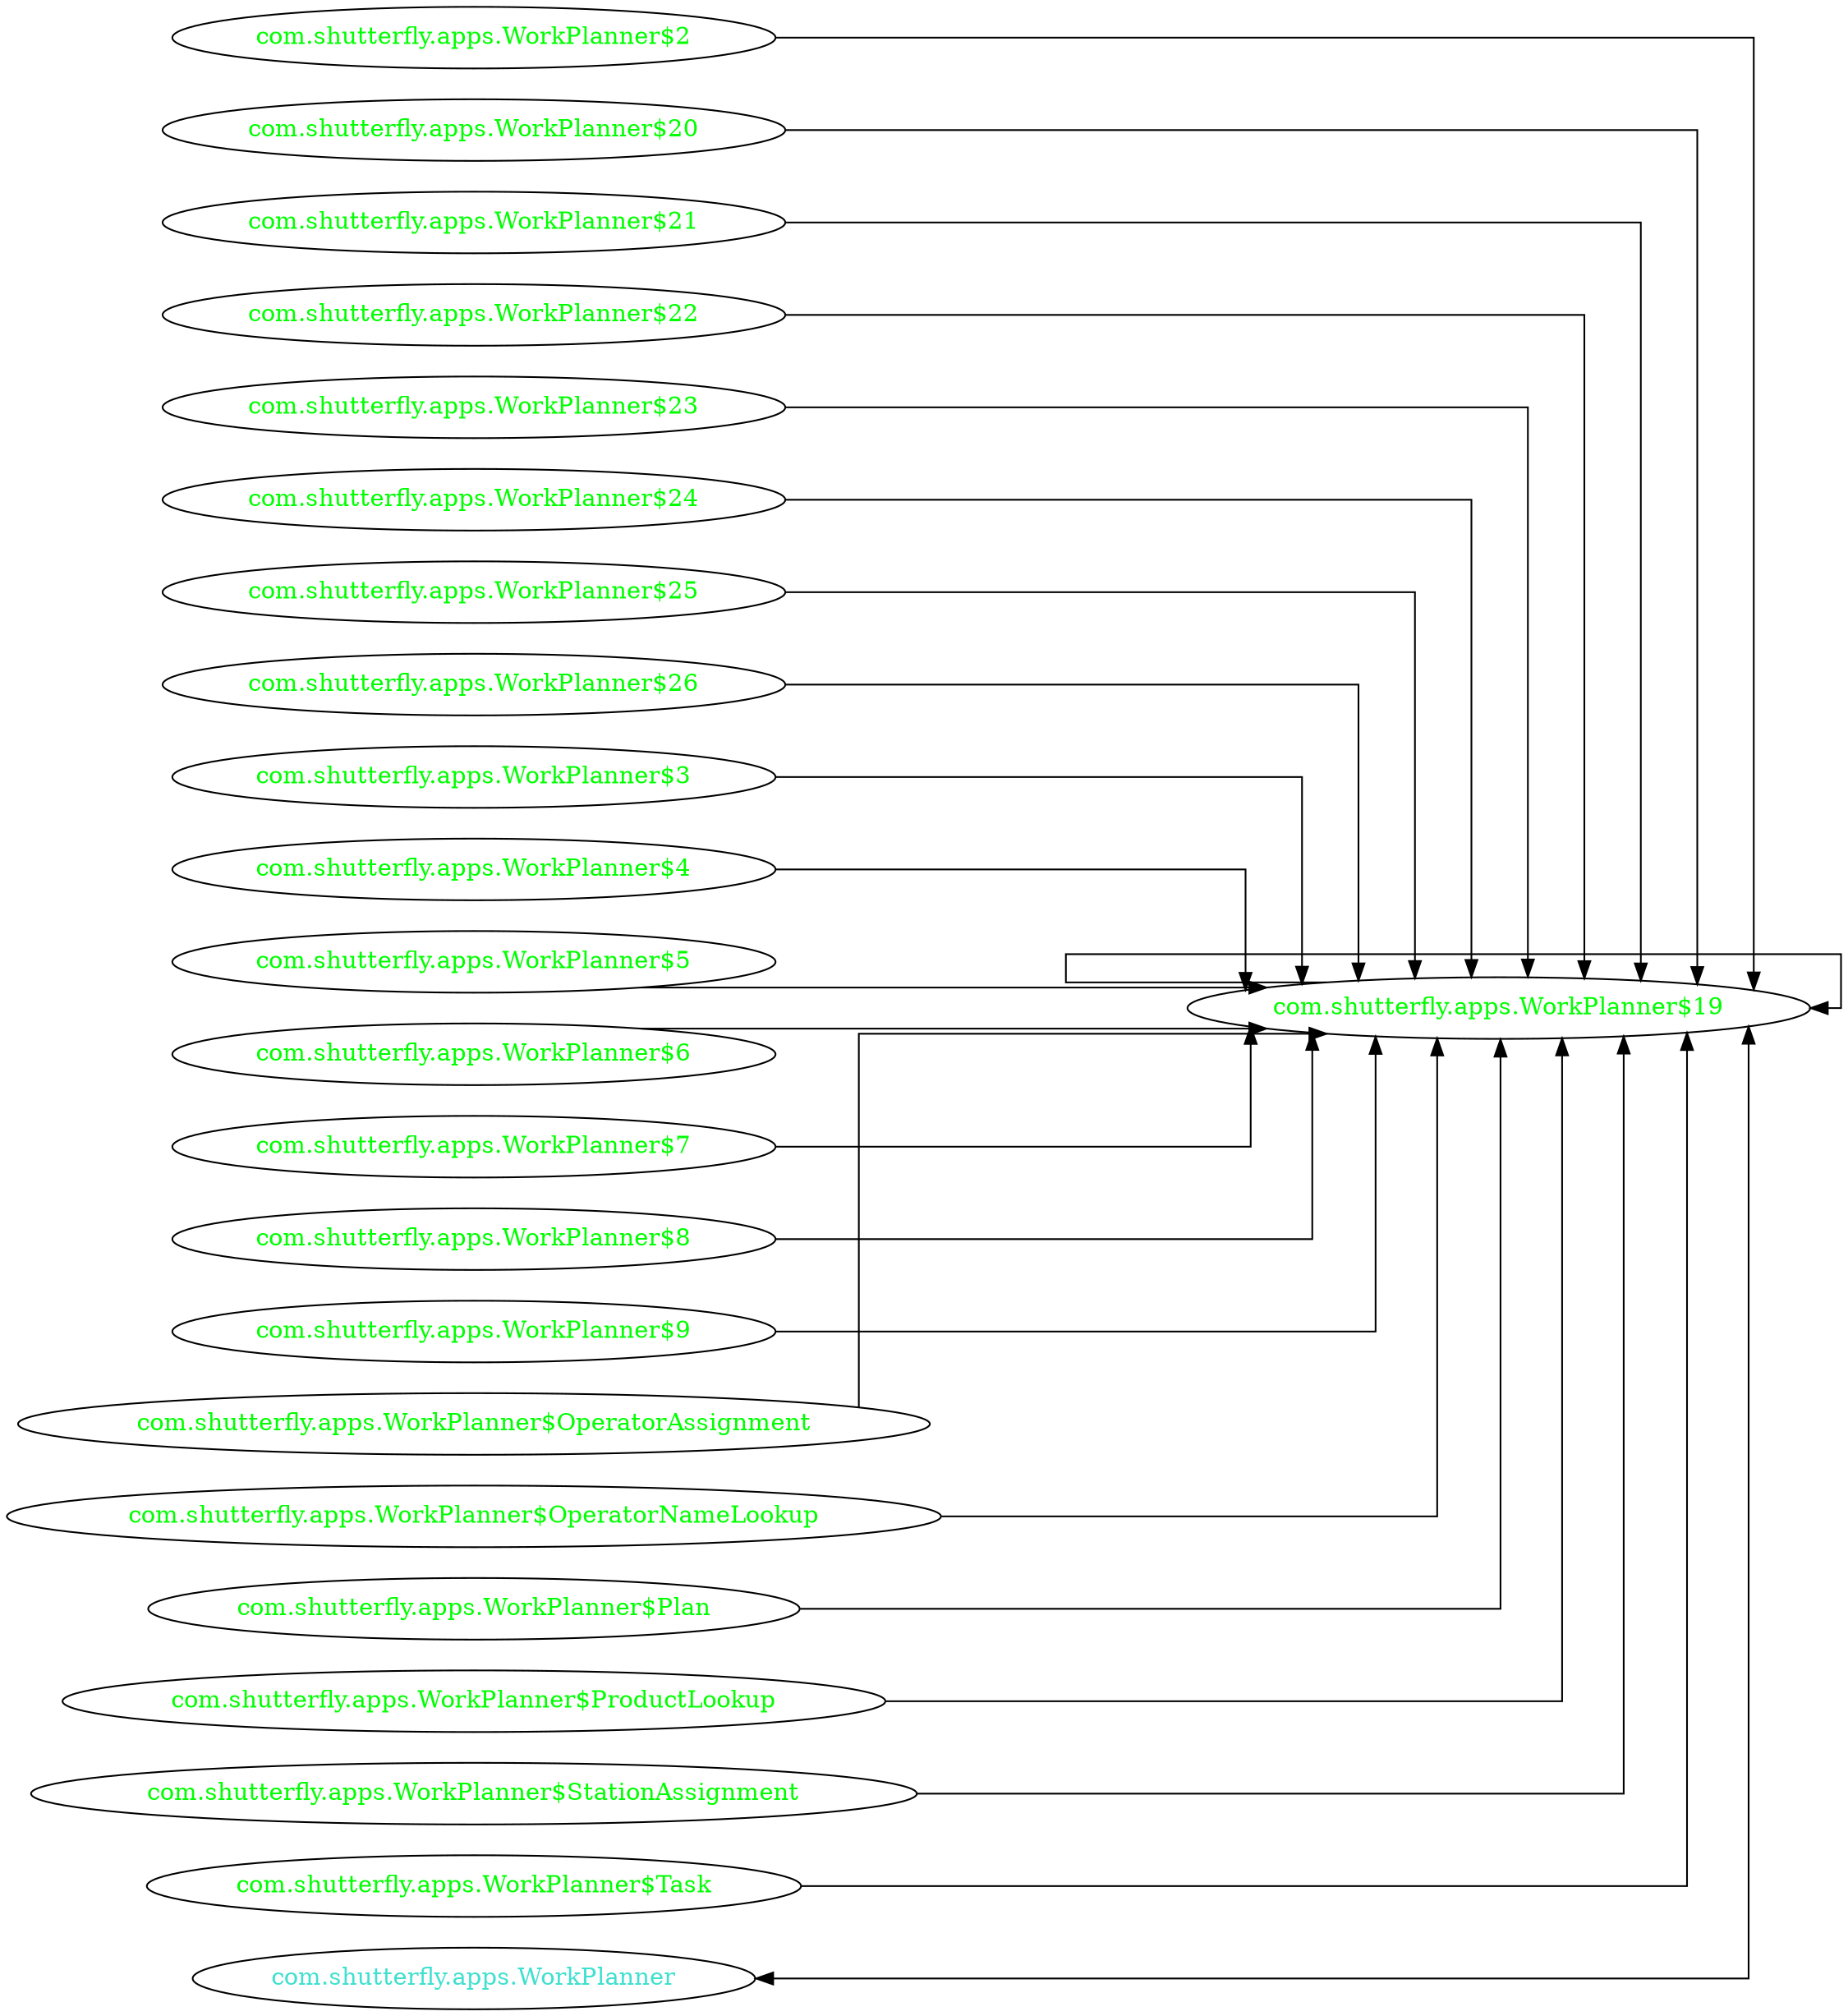 digraph dependencyGraph {
 concentrate=true;
 ranksep="2.0";
 rankdir="LR"; 
 splines="ortho";
"com.shutterfly.apps.WorkPlanner$19" [fontcolor="red"];
"com.shutterfly.apps.WorkPlanner$19" [ fontcolor="green" ];
"com.shutterfly.apps.WorkPlanner$19"->"com.shutterfly.apps.WorkPlanner$19";
"com.shutterfly.apps.WorkPlanner$2" [ fontcolor="green" ];
"com.shutterfly.apps.WorkPlanner$2"->"com.shutterfly.apps.WorkPlanner$19";
"com.shutterfly.apps.WorkPlanner$20" [ fontcolor="green" ];
"com.shutterfly.apps.WorkPlanner$20"->"com.shutterfly.apps.WorkPlanner$19";
"com.shutterfly.apps.WorkPlanner$21" [ fontcolor="green" ];
"com.shutterfly.apps.WorkPlanner$21"->"com.shutterfly.apps.WorkPlanner$19";
"com.shutterfly.apps.WorkPlanner$22" [ fontcolor="green" ];
"com.shutterfly.apps.WorkPlanner$22"->"com.shutterfly.apps.WorkPlanner$19";
"com.shutterfly.apps.WorkPlanner$23" [ fontcolor="green" ];
"com.shutterfly.apps.WorkPlanner$23"->"com.shutterfly.apps.WorkPlanner$19";
"com.shutterfly.apps.WorkPlanner$24" [ fontcolor="green" ];
"com.shutterfly.apps.WorkPlanner$24"->"com.shutterfly.apps.WorkPlanner$19";
"com.shutterfly.apps.WorkPlanner$25" [ fontcolor="green" ];
"com.shutterfly.apps.WorkPlanner$25"->"com.shutterfly.apps.WorkPlanner$19";
"com.shutterfly.apps.WorkPlanner$26" [ fontcolor="green" ];
"com.shutterfly.apps.WorkPlanner$26"->"com.shutterfly.apps.WorkPlanner$19";
"com.shutterfly.apps.WorkPlanner$3" [ fontcolor="green" ];
"com.shutterfly.apps.WorkPlanner$3"->"com.shutterfly.apps.WorkPlanner$19";
"com.shutterfly.apps.WorkPlanner$4" [ fontcolor="green" ];
"com.shutterfly.apps.WorkPlanner$4"->"com.shutterfly.apps.WorkPlanner$19";
"com.shutterfly.apps.WorkPlanner$5" [ fontcolor="green" ];
"com.shutterfly.apps.WorkPlanner$5"->"com.shutterfly.apps.WorkPlanner$19";
"com.shutterfly.apps.WorkPlanner$6" [ fontcolor="green" ];
"com.shutterfly.apps.WorkPlanner$6"->"com.shutterfly.apps.WorkPlanner$19";
"com.shutterfly.apps.WorkPlanner$7" [ fontcolor="green" ];
"com.shutterfly.apps.WorkPlanner$7"->"com.shutterfly.apps.WorkPlanner$19";
"com.shutterfly.apps.WorkPlanner$8" [ fontcolor="green" ];
"com.shutterfly.apps.WorkPlanner$8"->"com.shutterfly.apps.WorkPlanner$19";
"com.shutterfly.apps.WorkPlanner$9" [ fontcolor="green" ];
"com.shutterfly.apps.WorkPlanner$9"->"com.shutterfly.apps.WorkPlanner$19";
"com.shutterfly.apps.WorkPlanner$OperatorAssignment" [ fontcolor="green" ];
"com.shutterfly.apps.WorkPlanner$OperatorAssignment"->"com.shutterfly.apps.WorkPlanner$19";
"com.shutterfly.apps.WorkPlanner$OperatorNameLookup" [ fontcolor="green" ];
"com.shutterfly.apps.WorkPlanner$OperatorNameLookup"->"com.shutterfly.apps.WorkPlanner$19";
"com.shutterfly.apps.WorkPlanner$Plan" [ fontcolor="green" ];
"com.shutterfly.apps.WorkPlanner$Plan"->"com.shutterfly.apps.WorkPlanner$19";
"com.shutterfly.apps.WorkPlanner$ProductLookup" [ fontcolor="green" ];
"com.shutterfly.apps.WorkPlanner$ProductLookup"->"com.shutterfly.apps.WorkPlanner$19";
"com.shutterfly.apps.WorkPlanner$StationAssignment" [ fontcolor="green" ];
"com.shutterfly.apps.WorkPlanner$StationAssignment"->"com.shutterfly.apps.WorkPlanner$19";
"com.shutterfly.apps.WorkPlanner$Task" [ fontcolor="green" ];
"com.shutterfly.apps.WorkPlanner$Task"->"com.shutterfly.apps.WorkPlanner$19";
"com.shutterfly.apps.WorkPlanner" [ fontcolor="turquoise" ];
"com.shutterfly.apps.WorkPlanner"->"com.shutterfly.apps.WorkPlanner$19" [dir=both];
}